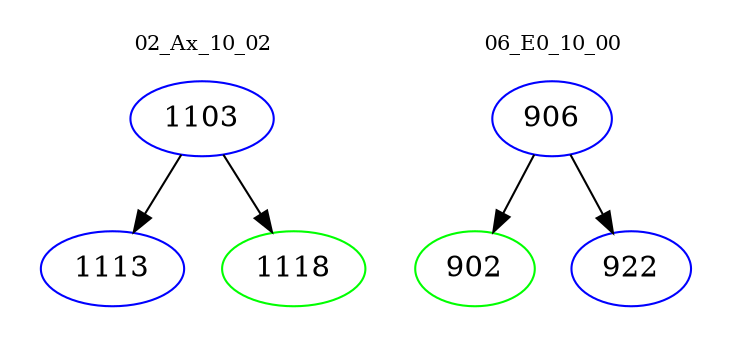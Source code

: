 digraph{
subgraph cluster_0 {
color = white
label = "02_Ax_10_02";
fontsize=10;
T0_1103 [label="1103", color="blue"]
T0_1103 -> T0_1113 [color="black"]
T0_1113 [label="1113", color="blue"]
T0_1103 -> T0_1118 [color="black"]
T0_1118 [label="1118", color="green"]
}
subgraph cluster_1 {
color = white
label = "06_E0_10_00";
fontsize=10;
T1_906 [label="906", color="blue"]
T1_906 -> T1_902 [color="black"]
T1_902 [label="902", color="green"]
T1_906 -> T1_922 [color="black"]
T1_922 [label="922", color="blue"]
}
}
